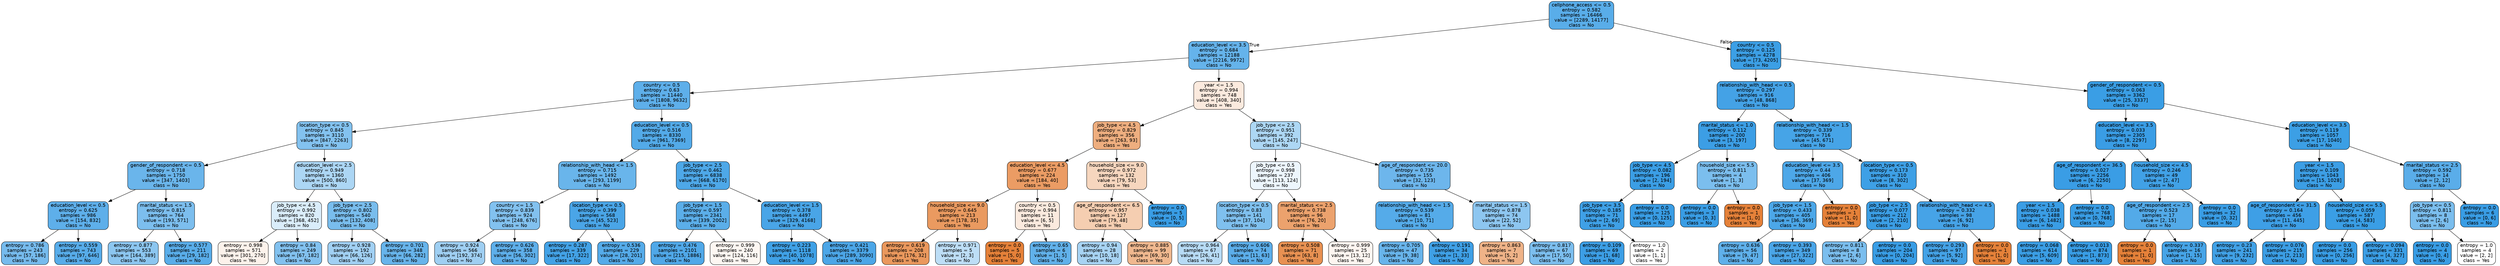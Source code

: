 digraph Tree {
node [shape=box, style="filled, rounded", color="black", fontname=helvetica] ;
edge [fontname=helvetica] ;
0 [label="cellphone_access <= 0.5\nentropy = 0.582\nsamples = 16466\nvalue = [2289, 14177]\nclass = No", fillcolor="#59ade9"] ;
1 [label="education_level <= 3.5\nentropy = 0.684\nsamples = 12188\nvalue = [2216, 9972]\nclass = No", fillcolor="#65b3eb"] ;
0 -> 1 [labeldistance=2.5, labelangle=45, headlabel="True"] ;
2 [label="country <= 0.5\nentropy = 0.63\nsamples = 11440\nvalue = [1808, 9632]\nclass = No", fillcolor="#5eafea"] ;
1 -> 2 ;
3 [label="location_type <= 0.5\nentropy = 0.845\nsamples = 3110\nvalue = [847, 2263]\nclass = No", fillcolor="#83c2ef"] ;
2 -> 3 ;
4 [label="gender_of_respondent <= 0.5\nentropy = 0.718\nsamples = 1750\nvalue = [347, 1403]\nclass = No", fillcolor="#6ab5eb"] ;
3 -> 4 ;
5 [label="education_level <= 0.5\nentropy = 0.625\nsamples = 986\nvalue = [154, 832]\nclass = No", fillcolor="#5eafea"] ;
4 -> 5 ;
6 [label="entropy = 0.786\nsamples = 243\nvalue = [57, 186]\nclass = No", fillcolor="#76bbed"] ;
5 -> 6 ;
7 [label="entropy = 0.559\nsamples = 743\nvalue = [97, 646]\nclass = No", fillcolor="#57ace9"] ;
5 -> 7 ;
8 [label="marital_status <= 1.5\nentropy = 0.815\nsamples = 764\nvalue = [193, 571]\nclass = No", fillcolor="#7cbeee"] ;
4 -> 8 ;
9 [label="entropy = 0.877\nsamples = 553\nvalue = [164, 389]\nclass = No", fillcolor="#8cc6f0"] ;
8 -> 9 ;
10 [label="entropy = 0.577\nsamples = 211\nvalue = [29, 182]\nclass = No", fillcolor="#59ade9"] ;
8 -> 10 ;
11 [label="education_level <= 2.5\nentropy = 0.949\nsamples = 1360\nvalue = [500, 860]\nclass = No", fillcolor="#acd6f4"] ;
3 -> 11 ;
12 [label="job_type <= 4.5\nentropy = 0.992\nsamples = 820\nvalue = [368, 452]\nclass = No", fillcolor="#daedfa"] ;
11 -> 12 ;
13 [label="entropy = 0.998\nsamples = 571\nvalue = [301, 270]\nclass = Yes", fillcolor="#fcf2eb"] ;
12 -> 13 ;
14 [label="entropy = 0.84\nsamples = 249\nvalue = [67, 182]\nclass = No", fillcolor="#82c1ef"] ;
12 -> 14 ;
15 [label="job_type <= 2.5\nentropy = 0.802\nsamples = 540\nvalue = [132, 408]\nclass = No", fillcolor="#79bded"] ;
11 -> 15 ;
16 [label="entropy = 0.928\nsamples = 192\nvalue = [66, 126]\nclass = No", fillcolor="#a1d0f3"] ;
15 -> 16 ;
17 [label="entropy = 0.701\nsamples = 348\nvalue = [66, 282]\nclass = No", fillcolor="#67b4eb"] ;
15 -> 17 ;
18 [label="education_level <= 0.5\nentropy = 0.516\nsamples = 8330\nvalue = [961, 7369]\nclass = No", fillcolor="#53aae8"] ;
2 -> 18 ;
19 [label="relationship_with_head <= 1.5\nentropy = 0.715\nsamples = 1492\nvalue = [293, 1199]\nclass = No", fillcolor="#69b5eb"] ;
18 -> 19 ;
20 [label="country <= 1.5\nentropy = 0.839\nsamples = 924\nvalue = [248, 676]\nclass = No", fillcolor="#82c1ef"] ;
19 -> 20 ;
21 [label="entropy = 0.924\nsamples = 566\nvalue = [192, 374]\nclass = No", fillcolor="#9fcff2"] ;
20 -> 21 ;
22 [label="entropy = 0.626\nsamples = 358\nvalue = [56, 302]\nclass = No", fillcolor="#5eafea"] ;
20 -> 22 ;
23 [label="location_type <= 0.5\nentropy = 0.399\nsamples = 568\nvalue = [45, 523]\nclass = No", fillcolor="#4aa5e7"] ;
19 -> 23 ;
24 [label="entropy = 0.287\nsamples = 339\nvalue = [17, 322]\nclass = No", fillcolor="#43a2e6"] ;
23 -> 24 ;
25 [label="entropy = 0.536\nsamples = 229\nvalue = [28, 201]\nclass = No", fillcolor="#55abe9"] ;
23 -> 25 ;
26 [label="job_type <= 2.5\nentropy = 0.462\nsamples = 6838\nvalue = [668, 6170]\nclass = No", fillcolor="#4ea8e8"] ;
18 -> 26 ;
27 [label="job_type <= 1.5\nentropy = 0.597\nsamples = 2341\nvalue = [339, 2002]\nclass = No", fillcolor="#5baee9"] ;
26 -> 27 ;
28 [label="entropy = 0.476\nsamples = 2101\nvalue = [215, 1886]\nclass = No", fillcolor="#50a8e8"] ;
27 -> 28 ;
29 [label="entropy = 0.999\nsamples = 240\nvalue = [124, 116]\nclass = Yes", fillcolor="#fdf7f2"] ;
27 -> 29 ;
30 [label="education_level <= 1.5\nentropy = 0.378\nsamples = 4497\nvalue = [329, 4168]\nclass = No", fillcolor="#49a5e7"] ;
26 -> 30 ;
31 [label="entropy = 0.223\nsamples = 1118\nvalue = [40, 1078]\nclass = No", fillcolor="#40a1e6"] ;
30 -> 31 ;
32 [label="entropy = 0.421\nsamples = 3379\nvalue = [289, 3090]\nclass = No", fillcolor="#4ca6e7"] ;
30 -> 32 ;
33 [label="year <= 1.5\nentropy = 0.994\nsamples = 748\nvalue = [408, 340]\nclass = Yes", fillcolor="#fbeade"] ;
1 -> 33 ;
34 [label="job_type <= 4.5\nentropy = 0.829\nsamples = 356\nvalue = [263, 93]\nclass = Yes", fillcolor="#eeae7f"] ;
33 -> 34 ;
35 [label="education_level <= 4.5\nentropy = 0.677\nsamples = 224\nvalue = [184, 40]\nclass = Yes", fillcolor="#eb9c64"] ;
34 -> 35 ;
36 [label="household_size <= 9.0\nentropy = 0.645\nsamples = 213\nvalue = [178, 35]\nclass = Yes", fillcolor="#ea9a60"] ;
35 -> 36 ;
37 [label="entropy = 0.619\nsamples = 208\nvalue = [176, 32]\nclass = Yes", fillcolor="#ea985d"] ;
36 -> 37 ;
38 [label="entropy = 0.971\nsamples = 5\nvalue = [2, 3]\nclass = No", fillcolor="#bddef6"] ;
36 -> 38 ;
39 [label="country <= 0.5\nentropy = 0.994\nsamples = 11\nvalue = [6, 5]\nclass = Yes", fillcolor="#fbeade"] ;
35 -> 39 ;
40 [label="entropy = 0.0\nsamples = 5\nvalue = [5, 0]\nclass = Yes", fillcolor="#e58139"] ;
39 -> 40 ;
41 [label="entropy = 0.65\nsamples = 6\nvalue = [1, 5]\nclass = No", fillcolor="#61b1ea"] ;
39 -> 41 ;
42 [label="household_size <= 9.0\nentropy = 0.972\nsamples = 132\nvalue = [79, 53]\nclass = Yes", fillcolor="#f6d6be"] ;
34 -> 42 ;
43 [label="age_of_respondent <= 6.5\nentropy = 0.957\nsamples = 127\nvalue = [79, 48]\nclass = Yes", fillcolor="#f5ceb1"] ;
42 -> 43 ;
44 [label="entropy = 0.94\nsamples = 28\nvalue = [10, 18]\nclass = No", fillcolor="#a7d3f3"] ;
43 -> 44 ;
45 [label="entropy = 0.885\nsamples = 99\nvalue = [69, 30]\nclass = Yes", fillcolor="#f0b88f"] ;
43 -> 45 ;
46 [label="entropy = 0.0\nsamples = 5\nvalue = [0, 5]\nclass = No", fillcolor="#399de5"] ;
42 -> 46 ;
47 [label="job_type <= 2.5\nentropy = 0.951\nsamples = 392\nvalue = [145, 247]\nclass = No", fillcolor="#add7f4"] ;
33 -> 47 ;
48 [label="job_type <= 0.5\nentropy = 0.998\nsamples = 237\nvalue = [113, 124]\nclass = No", fillcolor="#edf6fd"] ;
47 -> 48 ;
49 [label="location_type <= 0.5\nentropy = 0.83\nsamples = 141\nvalue = [37, 104]\nclass = No", fillcolor="#7fc0ee"] ;
48 -> 49 ;
50 [label="entropy = 0.964\nsamples = 67\nvalue = [26, 41]\nclass = No", fillcolor="#b7dbf5"] ;
49 -> 50 ;
51 [label="entropy = 0.606\nsamples = 74\nvalue = [11, 63]\nclass = No", fillcolor="#5caeea"] ;
49 -> 51 ;
52 [label="marital_status <= 2.5\nentropy = 0.738\nsamples = 96\nvalue = [76, 20]\nclass = Yes", fillcolor="#eca26d"] ;
48 -> 52 ;
53 [label="entropy = 0.508\nsamples = 71\nvalue = [63, 8]\nclass = Yes", fillcolor="#e89152"] ;
52 -> 53 ;
54 [label="entropy = 0.999\nsamples = 25\nvalue = [13, 12]\nclass = Yes", fillcolor="#fdf5f0"] ;
52 -> 54 ;
55 [label="age_of_respondent <= 20.0\nentropy = 0.735\nsamples = 155\nvalue = [32, 123]\nclass = No", fillcolor="#6db6ec"] ;
47 -> 55 ;
56 [label="relationship_with_head <= 1.5\nentropy = 0.539\nsamples = 81\nvalue = [10, 71]\nclass = No", fillcolor="#55abe9"] ;
55 -> 56 ;
57 [label="entropy = 0.705\nsamples = 47\nvalue = [9, 38]\nclass = No", fillcolor="#68b4eb"] ;
56 -> 57 ;
58 [label="entropy = 0.191\nsamples = 34\nvalue = [1, 33]\nclass = No", fillcolor="#3fa0e6"] ;
56 -> 58 ;
59 [label="marital_status <= 1.5\nentropy = 0.878\nsamples = 74\nvalue = [22, 52]\nclass = No", fillcolor="#8dc6f0"] ;
55 -> 59 ;
60 [label="entropy = 0.863\nsamples = 7\nvalue = [5, 2]\nclass = Yes", fillcolor="#efb388"] ;
59 -> 60 ;
61 [label="entropy = 0.817\nsamples = 67\nvalue = [17, 50]\nclass = No", fillcolor="#7cbeee"] ;
59 -> 61 ;
62 [label="country <= 0.5\nentropy = 0.125\nsamples = 4278\nvalue = [73, 4205]\nclass = No", fillcolor="#3c9fe5"] ;
0 -> 62 [labeldistance=2.5, labelangle=-45, headlabel="False"] ;
63 [label="relationship_with_head <= 0.5\nentropy = 0.297\nsamples = 916\nvalue = [48, 868]\nclass = No", fillcolor="#44a2e6"] ;
62 -> 63 ;
64 [label="marital_status <= 1.0\nentropy = 0.112\nsamples = 200\nvalue = [3, 197]\nclass = No", fillcolor="#3c9ee5"] ;
63 -> 64 ;
65 [label="job_type <= 4.5\nentropy = 0.082\nsamples = 196\nvalue = [2, 194]\nclass = No", fillcolor="#3b9ee5"] ;
64 -> 65 ;
66 [label="job_type <= 3.5\nentropy = 0.185\nsamples = 71\nvalue = [2, 69]\nclass = No", fillcolor="#3fa0e6"] ;
65 -> 66 ;
67 [label="entropy = 0.109\nsamples = 69\nvalue = [1, 68]\nclass = No", fillcolor="#3c9ee5"] ;
66 -> 67 ;
68 [label="entropy = 1.0\nsamples = 2\nvalue = [1, 1]\nclass = Yes", fillcolor="#ffffff"] ;
66 -> 68 ;
69 [label="entropy = 0.0\nsamples = 125\nvalue = [0, 125]\nclass = No", fillcolor="#399de5"] ;
65 -> 69 ;
70 [label="household_size <= 5.5\nentropy = 0.811\nsamples = 4\nvalue = [1, 3]\nclass = No", fillcolor="#7bbeee"] ;
64 -> 70 ;
71 [label="entropy = 0.0\nsamples = 3\nvalue = [0, 3]\nclass = No", fillcolor="#399de5"] ;
70 -> 71 ;
72 [label="entropy = 0.0\nsamples = 1\nvalue = [1, 0]\nclass = Yes", fillcolor="#e58139"] ;
70 -> 72 ;
73 [label="relationship_with_head <= 1.5\nentropy = 0.339\nsamples = 716\nvalue = [45, 671]\nclass = No", fillcolor="#46a4e7"] ;
63 -> 73 ;
74 [label="education_level <= 3.5\nentropy = 0.44\nsamples = 406\nvalue = [37, 369]\nclass = No", fillcolor="#4da7e8"] ;
73 -> 74 ;
75 [label="job_type <= 1.5\nentropy = 0.433\nsamples = 405\nvalue = [36, 369]\nclass = No", fillcolor="#4ca7e8"] ;
74 -> 75 ;
76 [label="entropy = 0.636\nsamples = 56\nvalue = [9, 47]\nclass = No", fillcolor="#5fb0ea"] ;
75 -> 76 ;
77 [label="entropy = 0.393\nsamples = 349\nvalue = [27, 322]\nclass = No", fillcolor="#4aa5e7"] ;
75 -> 77 ;
78 [label="entropy = 0.0\nsamples = 1\nvalue = [1, 0]\nclass = Yes", fillcolor="#e58139"] ;
74 -> 78 ;
79 [label="location_type <= 0.5\nentropy = 0.173\nsamples = 310\nvalue = [8, 302]\nclass = No", fillcolor="#3ea0e6"] ;
73 -> 79 ;
80 [label="job_type <= 2.5\nentropy = 0.077\nsamples = 212\nvalue = [2, 210]\nclass = No", fillcolor="#3b9ee5"] ;
79 -> 80 ;
81 [label="entropy = 0.811\nsamples = 8\nvalue = [2, 6]\nclass = No", fillcolor="#7bbeee"] ;
80 -> 81 ;
82 [label="entropy = 0.0\nsamples = 204\nvalue = [0, 204]\nclass = No", fillcolor="#399de5"] ;
80 -> 82 ;
83 [label="relationship_with_head <= 4.5\nentropy = 0.332\nsamples = 98\nvalue = [6, 92]\nclass = No", fillcolor="#46a3e7"] ;
79 -> 83 ;
84 [label="entropy = 0.293\nsamples = 97\nvalue = [5, 92]\nclass = No", fillcolor="#44a2e6"] ;
83 -> 84 ;
85 [label="entropy = 0.0\nsamples = 1\nvalue = [1, 0]\nclass = Yes", fillcolor="#e58139"] ;
83 -> 85 ;
86 [label="gender_of_respondent <= 0.5\nentropy = 0.063\nsamples = 3362\nvalue = [25, 3337]\nclass = No", fillcolor="#3a9ee5"] ;
62 -> 86 ;
87 [label="education_level <= 3.5\nentropy = 0.033\nsamples = 2305\nvalue = [8, 2297]\nclass = No", fillcolor="#3a9de5"] ;
86 -> 87 ;
88 [label="age_of_respondent <= 36.5\nentropy = 0.027\nsamples = 2256\nvalue = [6, 2250]\nclass = No", fillcolor="#3a9de5"] ;
87 -> 88 ;
89 [label="year <= 1.5\nentropy = 0.038\nsamples = 1488\nvalue = [6, 1482]\nclass = No", fillcolor="#3a9de5"] ;
88 -> 89 ;
90 [label="entropy = 0.068\nsamples = 614\nvalue = [5, 609]\nclass = No", fillcolor="#3b9ee5"] ;
89 -> 90 ;
91 [label="entropy = 0.013\nsamples = 874\nvalue = [1, 873]\nclass = No", fillcolor="#399de5"] ;
89 -> 91 ;
92 [label="entropy = 0.0\nsamples = 768\nvalue = [0, 768]\nclass = No", fillcolor="#399de5"] ;
88 -> 92 ;
93 [label="household_size <= 4.5\nentropy = 0.246\nsamples = 49\nvalue = [2, 47]\nclass = No", fillcolor="#41a1e6"] ;
87 -> 93 ;
94 [label="age_of_respondent <= 2.5\nentropy = 0.523\nsamples = 17\nvalue = [2, 15]\nclass = No", fillcolor="#53aae8"] ;
93 -> 94 ;
95 [label="entropy = 0.0\nsamples = 1\nvalue = [1, 0]\nclass = Yes", fillcolor="#e58139"] ;
94 -> 95 ;
96 [label="entropy = 0.337\nsamples = 16\nvalue = [1, 15]\nclass = No", fillcolor="#46a4e7"] ;
94 -> 96 ;
97 [label="entropy = 0.0\nsamples = 32\nvalue = [0, 32]\nclass = No", fillcolor="#399de5"] ;
93 -> 97 ;
98 [label="education_level <= 3.5\nentropy = 0.119\nsamples = 1057\nvalue = [17, 1040]\nclass = No", fillcolor="#3c9fe5"] ;
86 -> 98 ;
99 [label="year <= 1.5\nentropy = 0.109\nsamples = 1043\nvalue = [15, 1028]\nclass = No", fillcolor="#3c9ee5"] ;
98 -> 99 ;
100 [label="age_of_respondent <= 31.5\nentropy = 0.164\nsamples = 456\nvalue = [11, 445]\nclass = No", fillcolor="#3e9fe6"] ;
99 -> 100 ;
101 [label="entropy = 0.23\nsamples = 241\nvalue = [9, 232]\nclass = No", fillcolor="#41a1e6"] ;
100 -> 101 ;
102 [label="entropy = 0.076\nsamples = 215\nvalue = [2, 213]\nclass = No", fillcolor="#3b9ee5"] ;
100 -> 102 ;
103 [label="household_size <= 5.5\nentropy = 0.059\nsamples = 587\nvalue = [4, 583]\nclass = No", fillcolor="#3a9ee5"] ;
99 -> 103 ;
104 [label="entropy = 0.0\nsamples = 256\nvalue = [0, 256]\nclass = No", fillcolor="#399de5"] ;
103 -> 104 ;
105 [label="entropy = 0.094\nsamples = 331\nvalue = [4, 327]\nclass = No", fillcolor="#3b9ee5"] ;
103 -> 105 ;
106 [label="marital_status <= 2.5\nentropy = 0.592\nsamples = 14\nvalue = [2, 12]\nclass = No", fillcolor="#5aade9"] ;
98 -> 106 ;
107 [label="job_type <= 0.5\nentropy = 0.811\nsamples = 8\nvalue = [2, 6]\nclass = No", fillcolor="#7bbeee"] ;
106 -> 107 ;
108 [label="entropy = 0.0\nsamples = 4\nvalue = [0, 4]\nclass = No", fillcolor="#399de5"] ;
107 -> 108 ;
109 [label="entropy = 1.0\nsamples = 4\nvalue = [2, 2]\nclass = Yes", fillcolor="#ffffff"] ;
107 -> 109 ;
110 [label="entropy = 0.0\nsamples = 6\nvalue = [0, 6]\nclass = No", fillcolor="#399de5"] ;
106 -> 110 ;
}
